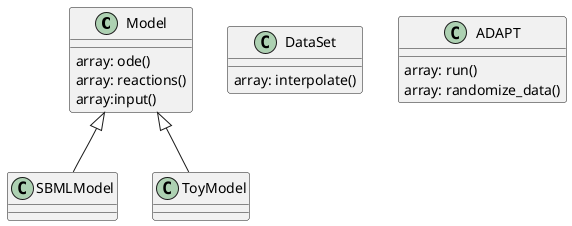 @startuml pyADAPT

class Model {
    array: ode()
    array: reactions()
    array:input()
}

class DataSet {
    array: interpolate()

}

class ADAPT {
    array: run()
    array: randomize_data()
    
}
Model <|-- SBMLModel
Model <|-- ToyModel
@enduml